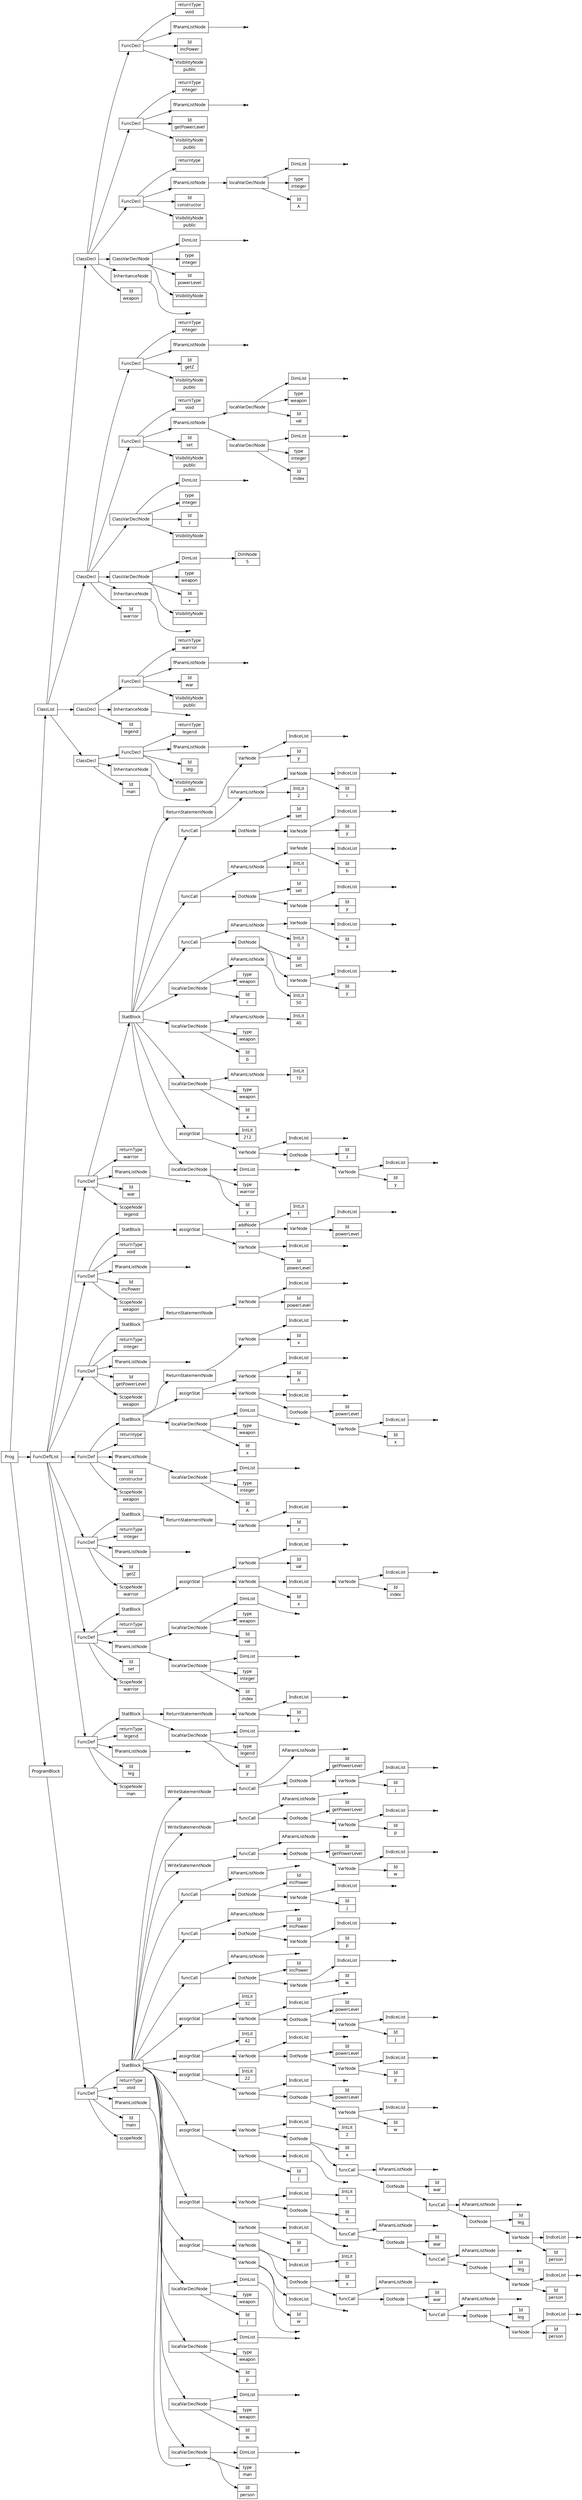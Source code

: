 digraph AST {
node [shape=record];
 node [fontname=Sans];charset="UTF-8" splines=true splines=spline rankdir =LR ordering="out"
0[label="Id|man"];
none2[shape="point"];
3[label="InheritanceNode"];
3->none2;
4[label="VisibilityNode|public"];
5[label="Id|leg"];
none7[shape="point"];
8[label="fParamListNode"];
8->none7;
9[label="returnType|legend"];
10[label="FuncDecl"];
10->9;
10->8;
10->5;
10->4;
11[label="ClassDecl"];
11->10;
11->3;
11->0;
12[label="Id|legend"];
none14[shape="point"];
15[label="InheritanceNode"];
15->none14;
16[label="VisibilityNode|public"];
17[label="Id|war"];
none19[shape="point"];
20[label="fParamListNode"];
20->none19;
21[label="returnType|warrior"];
22[label="FuncDecl"];
22->21;
22->20;
22->17;
22->16;
23[label="ClassDecl"];
23->22;
23->15;
23->12;
24[label="Id|warrior"];
none26[shape="point"];
27[label="InheritanceNode"];
27->none26;
28[label="VisibilityNode|"];
29[label="Id|x"];
30[label="type|weapon"];
32[label="DimNode|5"];
33[label="DimList"];
33->32;
34[label="ClassVarDeclNode"];
34->33;
34->30;
34->29;
34->28;
35[label="VisibilityNode|"];
36[label="Id|z"];
37[label="type|integer"];
none39[shape="point"];
40[label="DimList"];
40->none39;
41[label="ClassVarDeclNode"];
41->40;
41->37;
41->36;
41->35;
42[label="VisibilityNode|public"];
43[label="Id|set"];
45[label="Id|index"];
46[label="type|integer"];
none48[shape="point"];
49[label="DimList"];
49->none48;
50[label="localVarDeclNode"];
50->49;
50->46;
50->45;
51[label="Id|val"];
52[label="type|weapon"];
none54[shape="point"];
55[label="DimList"];
55->none54;
56[label="localVarDeclNode"];
56->55;
56->52;
56->51;
57[label="fParamListNode"];
57->56;
57->50;
58[label="returnType|void"];
59[label="FuncDecl"];
59->58;
59->57;
59->43;
59->42;
60[label="VisibilityNode|public"];
61[label="Id|getZ"];
none63[shape="point"];
64[label="fParamListNode"];
64->none63;
65[label="returnType|integer"];
66[label="FuncDecl"];
66->65;
66->64;
66->61;
66->60;
67[label="ClassDecl"];
67->66;
67->59;
67->41;
67->34;
67->27;
67->24;
69[label="Id|leg"];
none71[shape="point"];
72[label="fParamListNode"];
72->none71;
73[label="returnType|legend"];
75[label="Id|y"];
76[label="type|legend"];
none78[shape="point"];
79[label="DimList"];
79->none78;
80[label="localVarDeclNode"];
80->79;
80->76;
80->75;
81[label="Id|y"];
none83[shape="point"];
84[label="IndiceList"];
84->none83;
85[label="VarNode"];
85->84;
85->81;
86[label="ReturnStatementNode"];
86->85;
87[label="StatBlock"];
87->86;
87->80;
88[label="FuncDef"];
68[label="ScopeNode|man"];
88->87;
88->73;
88->72;
88->69;
88->68;
90[label="Id|set"];
92[label="Id|index"];
93[label="type|integer"];
none95[shape="point"];
96[label="DimList"];
96->none95;
97[label="localVarDeclNode"];
97->96;
97->93;
97->92;
98[label="Id|val"];
99[label="type|weapon"];
none101[shape="point"];
102[label="DimList"];
102->none101;
103[label="localVarDeclNode"];
103->102;
103->99;
103->98;
104[label="fParamListNode"];
104->103;
104->97;
105[label="returnType|void"];
107[label="Id|x"];
109[label="Id|index"];
none111[shape="point"];
112[label="IndiceList"];
112->none111;
113[label="VarNode"];
113->112;
113->109;
114[label="IndiceList"];
114->113;
115[label="VarNode"];
115->114;
115->107;
116[label="Id|val"];
none118[shape="point"];
119[label="IndiceList"];
119->none118;
120[label="VarNode"];
120->119;
120->116;
121[label="assignStat"];
121->120;
121->115;
122[label="StatBlock"];
122->121;
123[label="FuncDef"];
89[label="ScopeNode|warrior"];
123->122;
123->105;
123->104;
123->90;
123->89;
125[label="Id|getZ"];
none127[shape="point"];
128[label="fParamListNode"];
128->none127;
129[label="returnType|integer"];
131[label="Id|z"];
none133[shape="point"];
134[label="IndiceList"];
134->none133;
135[label="VarNode"];
135->134;
135->131;
136[label="ReturnStatementNode"];
136->135;
137[label="StatBlock"];
137->136;
138[label="FuncDef"];
124[label="ScopeNode|warrior"];
138->137;
138->129;
138->128;
138->125;
138->124;
139[label="Id|weapon"];
none141[shape="point"];
142[label="InheritanceNode"];
142->none141;
143[label="VisibilityNode|"];
144[label="Id|powerLevel"];
145[label="type|integer"];
none147[shape="point"];
148[label="DimList"];
148->none147;
149[label="ClassVarDeclNode"];
149->148;
149->145;
149->144;
149->143;
150[label="VisibilityNode|public"];
151[label="Id|constructor"];
153[label="Id|A"];
154[label="type|integer"];
none156[shape="point"];
157[label="DimList"];
157->none156;
158[label="localVarDeclNode"];
158->157;
158->154;
158->153;
159[label="fParamListNode"];
159->158;
160[label="returntype| "];
161[label="FuncDecl"];
161->160;
161->159;
161->151;
161->150;
162[label="VisibilityNode|public"];
163[label="Id|getPowerLevel"];
none165[shape="point"];
166[label="fParamListNode"];
166->none165;
167[label="returnType|integer"];
168[label="FuncDecl"];
168->167;
168->166;
168->163;
168->162;
169[label="VisibilityNode|public"];
170[label="Id|incPower"];
none172[shape="point"];
173[label="fParamListNode"];
173->none172;
174[label="returnType|void"];
175[label="FuncDecl"];
175->174;
175->173;
175->170;
175->169;
176[label="ClassDecl"];
176->175;
176->168;
176->161;
176->149;
176->142;
176->139;
178[label="Id|constructor"];
180[label="Id|A"];
181[label="type|integer"];
none183[shape="point"];
184[label="DimList"];
184->none183;
185[label="localVarDeclNode"];
185->184;
185->181;
185->180;
186[label="fParamListNode"];
186->185;
187[label="returntype| "];
189[label="Id|x"];
190[label="type|weapon"];
none192[shape="point"];
193[label="DimList"];
193->none192;
194[label="localVarDeclNode"];
194->193;
194->190;
194->189;
195[label="Id|x"];
none197[shape="point"];
198[label="IndiceList"];
198->none197;
199[label="VarNode"];
199->198;
199->195;
200[label="Id|powerLevel"];
201[label="DotNode"];
201->200;
201->199;
none203[shape="point"];
204[label="IndiceList"];
204->none203;
205[label="VarNode"];
205->204;
205->201;
206[label="Id|A"];
none208[shape="point"];
209[label="IndiceList"];
209->none208;
210[label="VarNode"];
210->209;
210->206;
211[label="assignStat"];
211->210;
211->205;
212[label="Id|x"];
none214[shape="point"];
215[label="IndiceList"];
215->none214;
216[label="VarNode"];
216->215;
216->212;
217[label="ReturnStatementNode"];
217->216;
218[label="StatBlock"];
218->217;
218->211;
218->194;
219[label="FuncDef"];
177[label="ScopeNode|weapon"];
219->218;
219->187;
219->186;
219->178;
219->177;
221[label="Id|getPowerLevel"];
none223[shape="point"];
224[label="fParamListNode"];
224->none223;
225[label="returnType|integer"];
227[label="Id|powerLevel"];
none229[shape="point"];
230[label="IndiceList"];
230->none229;
231[label="VarNode"];
231->230;
231->227;
232[label="ReturnStatementNode"];
232->231;
233[label="StatBlock"];
233->232;
234[label="FuncDef"];
220[label="ScopeNode|weapon"];
234->233;
234->225;
234->224;
234->221;
234->220;
236[label="Id|incPower"];
none238[shape="point"];
239[label="fParamListNode"];
239->none238;
240[label="returnType|void"];
242[label="Id|powerLevel"];
none244[shape="point"];
245[label="IndiceList"];
245->none244;
246[label="VarNode"];
246->245;
246->242;
247[label="Id|powerLevel"];
none249[shape="point"];
250[label="IndiceList"];
250->none249;
251[label="VarNode"];
251->250;
251->247;
252[label="addNode|+"];
253[label="IntLit|1"];
252->253;
252->251;
254[label="assignStat"];
254->252;
254->246;
255[label="StatBlock"];
255->254;
256[label="FuncDef"];
235[label="ScopeNode|weapon"];
256->255;
256->240;
256->239;
256->236;
256->235;
258[label="Id|war"];
none260[shape="point"];
261[label="fParamListNode"];
261->none260;
262[label="returnType|warrior"];
264[label="Id|y"];
265[label="type|warrior"];
none267[shape="point"];
268[label="DimList"];
268->none267;
269[label="localVarDeclNode"];
269->268;
269->265;
269->264;
270[label="Id|y"];
none272[shape="point"];
273[label="IndiceList"];
273->none272;
274[label="VarNode"];
274->273;
274->270;
275[label="Id|z"];
276[label="DotNode"];
276->275;
276->274;
none278[shape="point"];
279[label="IndiceList"];
279->none278;
280[label="VarNode"];
280->279;
280->276;
281[label="IntLit|212"];
282[label="assignStat"];
282->281;
282->280;
283[label="Id|a"];
284[label="type|weapon"];
286[label="IntLit|10"];
287[label="AParamListNode"];
287->286;
288[label="localVarDeclNode"];
288->287;
288->284;
288->283;
289[label="Id|b"];
290[label="type|weapon"];
292[label="IntLit|40"];
293[label="AParamListNode"];
293->292;
294[label="localVarDeclNode"];
294->293;
294->290;
294->289;
295[label="Id|c"];
296[label="type|weapon"];
298[label="IntLit|50"];
299[label="AParamListNode"];
299->298;
300[label="localVarDeclNode"];
300->299;
300->296;
300->295;
301[label="Id|y"];
none303[shape="point"];
304[label="IndiceList"];
304->none303;
305[label="VarNode"];
305->304;
305->301;
306[label="Id|set"];
307[label="DotNode"];
307->306;
307->305;
309[label="IntLit|0"];
310[label="Id|a"];
none312[shape="point"];
313[label="IndiceList"];
313->none312;
314[label="VarNode"];
314->313;
314->310;
315[label="AParamListNode"];
315->314;
315->309;
316[label="funcCall"];
316->315;
316->307;
317[label="Id|y"];
none319[shape="point"];
320[label="IndiceList"];
320->none319;
321[label="VarNode"];
321->320;
321->317;
322[label="Id|set"];
323[label="DotNode"];
323->322;
323->321;
325[label="IntLit|1"];
326[label="Id|b"];
none328[shape="point"];
329[label="IndiceList"];
329->none328;
330[label="VarNode"];
330->329;
330->326;
331[label="AParamListNode"];
331->330;
331->325;
332[label="funcCall"];
332->331;
332->323;
333[label="Id|y"];
none335[shape="point"];
336[label="IndiceList"];
336->none335;
337[label="VarNode"];
337->336;
337->333;
338[label="Id|set"];
339[label="DotNode"];
339->338;
339->337;
341[label="IntLit|2"];
342[label="Id|c"];
none344[shape="point"];
345[label="IndiceList"];
345->none344;
346[label="VarNode"];
346->345;
346->342;
347[label="AParamListNode"];
347->346;
347->341;
348[label="funcCall"];
348->347;
348->339;
349[label="Id|y"];
none351[shape="point"];
352[label="IndiceList"];
352->none351;
353[label="VarNode"];
353->352;
353->349;
354[label="ReturnStatementNode"];
354->353;
355[label="StatBlock"];
355->354;
355->348;
355->332;
355->316;
355->300;
355->294;
355->288;
355->282;
355->269;
356[label="FuncDef"];
257[label="ScopeNode|legend"];
356->355;
356->262;
356->261;
356->258;
356->257;
358[label="scopeNode| "];
none360[shape="point"];
361[label="fParamListNode"];
361->none360;
362[label="returnType|void"];
364[label="Id|person"];
365[label="type|man"];
none367[shape="point"];
368[label="DimList"];
368->none367;
369[label="localVarDeclNode"];
369->368;
369->365;
369->364;
370[label="Id|w"];
371[label="type|weapon"];
none373[shape="point"];
374[label="DimList"];
374->none373;
375[label="localVarDeclNode"];
375->374;
375->371;
375->370;
376[label="Id|p"];
377[label="type|weapon"];
none379[shape="point"];
380[label="DimList"];
380->none379;
381[label="localVarDeclNode"];
381->380;
381->377;
381->376;
382[label="Id|j"];
383[label="type|weapon"];
none385[shape="point"];
386[label="DimList"];
386->none385;
387[label="localVarDeclNode"];
387->386;
387->383;
387->382;
388[label="Id|w"];
none390[shape="point"];
391[label="IndiceList"];
391->none390;
392[label="VarNode"];
392->391;
392->388;
393[label="Id|person"];
none395[shape="point"];
396[label="IndiceList"];
396->none395;
397[label="VarNode"];
397->396;
397->393;
398[label="Id|leg"];
399[label="DotNode"];
399->398;
399->397;
none401[shape="point"];
402[label="AParamListNode"];
402->none401;
403[label="funcCall"];
403->402;
403->399;
404[label="Id|war"];
405[label="DotNode"];
405->404;
405->403;
none407[shape="point"];
408[label="AParamListNode"];
408->none407;
409[label="funcCall"];
409->408;
409->405;
410[label="Id|x"];
411[label="DotNode"];
411->410;
411->409;
413[label="IntLit|0"];
414[label="IndiceList"];
414->413;
415[label="VarNode"];
415->414;
415->411;
416[label="assignStat"];
416->415;
416->392;
417[label="Id|p"];
none419[shape="point"];
420[label="IndiceList"];
420->none419;
421[label="VarNode"];
421->420;
421->417;
422[label="Id|person"];
none424[shape="point"];
425[label="IndiceList"];
425->none424;
426[label="VarNode"];
426->425;
426->422;
427[label="Id|leg"];
428[label="DotNode"];
428->427;
428->426;
none430[shape="point"];
431[label="AParamListNode"];
431->none430;
432[label="funcCall"];
432->431;
432->428;
433[label="Id|war"];
434[label="DotNode"];
434->433;
434->432;
none436[shape="point"];
437[label="AParamListNode"];
437->none436;
438[label="funcCall"];
438->437;
438->434;
439[label="Id|x"];
440[label="DotNode"];
440->439;
440->438;
442[label="IntLit|1"];
443[label="IndiceList"];
443->442;
444[label="VarNode"];
444->443;
444->440;
445[label="assignStat"];
445->444;
445->421;
446[label="Id|j"];
none448[shape="point"];
449[label="IndiceList"];
449->none448;
450[label="VarNode"];
450->449;
450->446;
451[label="Id|person"];
none453[shape="point"];
454[label="IndiceList"];
454->none453;
455[label="VarNode"];
455->454;
455->451;
456[label="Id|leg"];
457[label="DotNode"];
457->456;
457->455;
none459[shape="point"];
460[label="AParamListNode"];
460->none459;
461[label="funcCall"];
461->460;
461->457;
462[label="Id|war"];
463[label="DotNode"];
463->462;
463->461;
none465[shape="point"];
466[label="AParamListNode"];
466->none465;
467[label="funcCall"];
467->466;
467->463;
468[label="Id|x"];
469[label="DotNode"];
469->468;
469->467;
471[label="IntLit|2"];
472[label="IndiceList"];
472->471;
473[label="VarNode"];
473->472;
473->469;
474[label="assignStat"];
474->473;
474->450;
475[label="Id|w"];
none477[shape="point"];
478[label="IndiceList"];
478->none477;
479[label="VarNode"];
479->478;
479->475;
480[label="Id|powerLevel"];
481[label="DotNode"];
481->480;
481->479;
none483[shape="point"];
484[label="IndiceList"];
484->none483;
485[label="VarNode"];
485->484;
485->481;
486[label="IntLit|22"];
487[label="assignStat"];
487->486;
487->485;
488[label="Id|p"];
none490[shape="point"];
491[label="IndiceList"];
491->none490;
492[label="VarNode"];
492->491;
492->488;
493[label="Id|powerLevel"];
494[label="DotNode"];
494->493;
494->492;
none496[shape="point"];
497[label="IndiceList"];
497->none496;
498[label="VarNode"];
498->497;
498->494;
499[label="IntLit|42"];
500[label="assignStat"];
500->499;
500->498;
501[label="Id|j"];
none503[shape="point"];
504[label="IndiceList"];
504->none503;
505[label="VarNode"];
505->504;
505->501;
506[label="Id|powerLevel"];
507[label="DotNode"];
507->506;
507->505;
none509[shape="point"];
510[label="IndiceList"];
510->none509;
511[label="VarNode"];
511->510;
511->507;
512[label="IntLit|32"];
513[label="assignStat"];
513->512;
513->511;
514[label="Id|w"];
none516[shape="point"];
517[label="IndiceList"];
517->none516;
518[label="VarNode"];
518->517;
518->514;
519[label="Id|incPower"];
520[label="DotNode"];
520->519;
520->518;
none522[shape="point"];
523[label="AParamListNode"];
523->none522;
524[label="funcCall"];
524->523;
524->520;
525[label="Id|p"];
none527[shape="point"];
528[label="IndiceList"];
528->none527;
529[label="VarNode"];
529->528;
529->525;
530[label="Id|incPower"];
531[label="DotNode"];
531->530;
531->529;
none533[shape="point"];
534[label="AParamListNode"];
534->none533;
535[label="funcCall"];
535->534;
535->531;
536[label="Id|j"];
none538[shape="point"];
539[label="IndiceList"];
539->none538;
540[label="VarNode"];
540->539;
540->536;
541[label="Id|incPower"];
542[label="DotNode"];
542->541;
542->540;
none544[shape="point"];
545[label="AParamListNode"];
545->none544;
546[label="funcCall"];
546->545;
546->542;
547[label="Id|w"];
none549[shape="point"];
550[label="IndiceList"];
550->none549;
551[label="VarNode"];
551->550;
551->547;
552[label="Id|getPowerLevel"];
553[label="DotNode"];
553->552;
553->551;
none555[shape="point"];
556[label="AParamListNode"];
556->none555;
557[label="funcCall"];
557->556;
557->553;
558[label="WriteStatementNode"];
558->557;
559[label="Id|p"];
none561[shape="point"];
562[label="IndiceList"];
562->none561;
563[label="VarNode"];
563->562;
563->559;
564[label="Id|getPowerLevel"];
565[label="DotNode"];
565->564;
565->563;
none567[shape="point"];
568[label="AParamListNode"];
568->none567;
569[label="funcCall"];
569->568;
569->565;
570[label="WriteStatementNode"];
570->569;
571[label="Id|j"];
none573[shape="point"];
574[label="IndiceList"];
574->none573;
575[label="VarNode"];
575->574;
575->571;
576[label="Id|getPowerLevel"];
577[label="DotNode"];
577->576;
577->575;
none579[shape="point"];
580[label="AParamListNode"];
580->none579;
581[label="funcCall"];
581->580;
581->577;
582[label="WriteStatementNode"];
582->581;
583[label="StatBlock"];
583->582;
583->570;
583->558;
583->546;
583->535;
583->524;
583->513;
583->500;
583->487;
583->474;
583->445;
583->416;
583->387;
583->381;
583->375;
583->369;
584[label="FuncDef"];
357[label="Id|main"];
584->583;
584->362;
584->361;
584->357;
584->358;
585[label="ClassList"];
586[label="FuncDeflList"];
587[label="Prog"];
588[label="ProgramBlock"];
588->584;
586->356;
586->256;
586->234;
586->219;
585->176;
586->138;
586->123;
586->88;
585->67;
585->23;
585->11;
587->585;
587->586;
587->588;
}